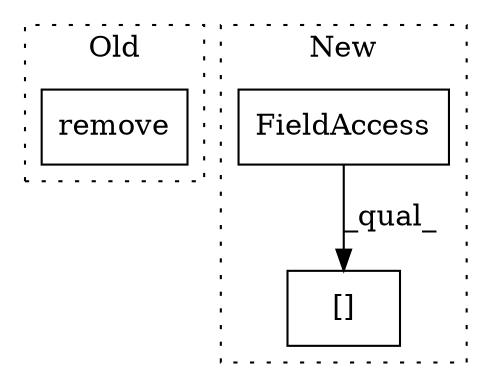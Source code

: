 digraph G {
subgraph cluster0 {
1 [label="remove" a="32" s="703,711" l="7,1" shape="box"];
label = "Old";
style="dotted";
}
subgraph cluster1 {
2 [label="[]" a="2" s="318,332" l="5,1" shape="box"];
3 [label="FieldAccess" a="22" s="318" l="4" shape="box"];
label = "New";
style="dotted";
}
3 -> 2 [label="_qual_"];
}